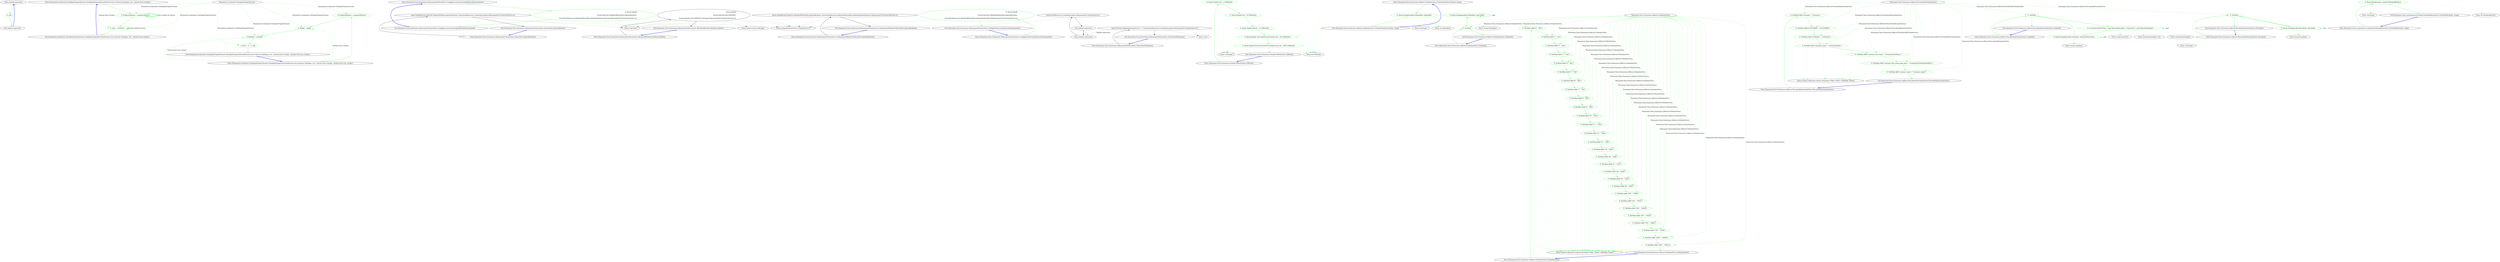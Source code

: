 digraph  {
m0_6 [cluster="lambda expression", file="CapitalizeTests.cs", label="Entry lambda expression", span="18-18"];
m0_7 [cluster="lambda expression", color=green, community=0, file="CapitalizeTests.cs", label="0: null", span="18-18"];
m0_8 [cluster="lambda expression", file="CapitalizeTests.cs", label="Exit lambda expression", span="18-18"];
m0_9 [cluster="Humanizer.Localisation.TimeSpanPropertyFormat.TimeSpanPropertyFormat(System.Func<System.TimeSpan, int>, System.Func<string>)", file="CapitalizeTests.cs", label="Entry Humanizer.Localisation.TimeSpanPropertyFormat.TimeSpanPropertyFormat(System.Func<System.TimeSpan, int>, System.Func<string>)", span="21-21"];
m0_10 [cluster="Humanizer.Localisation.TimeSpanPropertyFormat.TimeSpanPropertyFormat(System.Func<System.TimeSpan, int>, System.Func<string>)", color=green, community=0, file="CapitalizeTests.cs", label="0: PropertySelector = propertySelector", span="23-23"];
m0_11 [cluster="Humanizer.Localisation.TimeSpanPropertyFormat.TimeSpanPropertyFormat(System.Func<System.TimeSpan, int>, System.Func<string>)", color=green, community=0, file="CapitalizeTests.cs", label="0: Zero = zeroFunc", span="24-24"];
m0_12 [cluster="Humanizer.Localisation.TimeSpanPropertyFormat.TimeSpanPropertyFormat(System.Func<System.TimeSpan, int>, System.Func<string>)", file="CapitalizeTests.cs", label="Exit Humanizer.Localisation.TimeSpanPropertyFormat.TimeSpanPropertyFormat(System.Func<System.TimeSpan, int>, System.Func<string>)", span="21-21"];
m0_0 [cluster="Humanizer.Localisation.TimeSpanPropertyFormat.TimeSpanPropertyFormat(System.Func<System.TimeSpan, int>, System.Func<string>, System.Func<int, string>)", file="CapitalizeTests.cs", label="Entry Humanizer.Localisation.TimeSpanPropertyFormat.TimeSpanPropertyFormat(System.Func<System.TimeSpan, int>, System.Func<string>, System.Func<int, string>)", span="10-10"];
m0_1 [cluster="Humanizer.Localisation.TimeSpanPropertyFormat.TimeSpanPropertyFormat(System.Func<System.TimeSpan, int>, System.Func<string>, System.Func<int, string>)", color=green, community=0, file="CapitalizeTests.cs", label="0: PropertySelector = propertySelector", span="15-15"];
m0_2 [cluster="Humanizer.Localisation.TimeSpanPropertyFormat.TimeSpanPropertyFormat(System.Func<System.TimeSpan, int>, System.Func<string>, System.Func<int, string>)", color=green, community=0, file="CapitalizeTests.cs", label="0: Single = single", span="16-16"];
m0_3 [cluster="Humanizer.Localisation.TimeSpanPropertyFormat.TimeSpanPropertyFormat(System.Func<System.TimeSpan, int>, System.Func<string>, System.Func<int, string>)", color=green, community=0, file="CapitalizeTests.cs", label="0: Multiple = multiple", span="17-17"];
m0_4 [cluster="Humanizer.Localisation.TimeSpanPropertyFormat.TimeSpanPropertyFormat(System.Func<System.TimeSpan, int>, System.Func<string>, System.Func<int, string>)", color=green, community=0, file="CapitalizeTests.cs", label="0: Zero = () => null", span="18-18"];
m0_5 [cluster="Humanizer.Localisation.TimeSpanPropertyFormat.TimeSpanPropertyFormat(System.Func<System.TimeSpan, int>, System.Func<string>, System.Func<int, string>)", file="CapitalizeTests.cs", label="Exit Humanizer.Localisation.TimeSpanPropertyFormat.TimeSpanPropertyFormat(System.Func<System.TimeSpan, int>, System.Func<string>, System.Func<int, string>)", span="10-10"];
m0_13 [file="CapitalizeTests.cs", label="Humanizer.Localisation.TimeSpanPropertyFormat", span=""];
m2_18 [cluster="Humanizer.Tests.Extensions.DehumanizeToEnumTests.CanApplyLowerCaseCasingOnEnumHumanization()", file="DehumanizeToEnumTests.cs", label="Entry Humanizer.Tests.Extensions.DehumanizeToEnumTests.CanApplyLowerCaseCasingOnEnumHumanization()", span="39-39"];
m2_19 [cluster="Humanizer.Tests.Extensions.DehumanizeToEnumTests.CanApplyLowerCaseCasingOnEnumHumanization()", color=green, community=0, file="DehumanizeToEnumTests.cs", label="0: Assert.Equal(\r\n                EnumUnderTest.MemberWithoutDescriptionAttribute,\r\n                EnumTestsResources.MemberWithoutDescriptionAttributeLowerCase.DehumanizeTo<EnumUnderTest>())", span="41-43"];
m2_20 [cluster="Humanizer.Tests.Extensions.DehumanizeToEnumTests.CanApplyLowerCaseCasingOnEnumHumanization()", file="DehumanizeToEnumTests.cs", label="Exit Humanizer.Tests.Extensions.DehumanizeToEnumTests.CanApplyLowerCaseCasingOnEnumHumanization()", span="39-39"];
m2_8 [cluster="Unk.>", file="DehumanizeToEnumTests.cs", label="Entry Unk.>", span=""];
m2_5 [cluster="Humanizer.Tests.Extensions.DehumanizeToEnumTests.ThrowsForNonEnums()", file="DehumanizeToEnumTests.cs", label="Entry Humanizer.Tests.Extensions.DehumanizeToEnumTests.ThrowsForNonEnums()", span="19-19"];
m2_6 [cluster="Humanizer.Tests.Extensions.DehumanizeToEnumTests.ThrowsForNonEnums()", file="DehumanizeToEnumTests.cs", label="Assert.Throws<ArgumentException>(() => EnumTestsResources.CustomDescription.DehumanizeTo<DummyClass>())", span="21-21"];
m2_7 [cluster="Humanizer.Tests.Extensions.DehumanizeToEnumTests.ThrowsForNonEnums()", file="DehumanizeToEnumTests.cs", label="Exit Humanizer.Tests.Extensions.DehumanizeToEnumTests.ThrowsForNonEnums()", span="19-19"];
m2_0 [cluster="Humanizer.Tests.Extensions.DehumanizeToEnumTests.HonorsDescriptionAttribute()", file="DehumanizeToEnumTests.cs", label="Entry Humanizer.Tests.Extensions.DehumanizeToEnumTests.HonorsDescriptionAttribute()", span="13-13"];
m2_1 [cluster="Humanizer.Tests.Extensions.DehumanizeToEnumTests.HonorsDescriptionAttribute()", file="DehumanizeToEnumTests.cs", label="Assert.Equal(EnumUnderTest.MemberWithDescriptionAttribute, EnumTestsResources.CustomDescription.DehumanizeTo<EnumUnderTest>())", span="15-15"];
m2_2 [cluster="Humanizer.Tests.Extensions.DehumanizeToEnumTests.HonorsDescriptionAttribute()", file="DehumanizeToEnumTests.cs", label="Exit Humanizer.Tests.Extensions.DehumanizeToEnumTests.HonorsDescriptionAttribute()", span="13-13"];
m2_21 [cluster="Humanizer.Tests.Extensions.DehumanizeToEnumTests.AllCapitalMembersAreReturnedAsIs()", file="DehumanizeToEnumTests.cs", label="Entry Humanizer.Tests.Extensions.DehumanizeToEnumTests.AllCapitalMembersAreReturnedAsIs()", span="47-47"];
m2_22 [cluster="Humanizer.Tests.Extensions.DehumanizeToEnumTests.AllCapitalMembersAreReturnedAsIs()", file="DehumanizeToEnumTests.cs", label="Assert.Equal(\r\n                EnumUnderTest.ALLCAPITALS,\r\n                EnumUnderTest.ALLCAPITALS.ToString().DehumanizeTo<EnumUnderTest>())", span="49-51"];
m2_23 [cluster="Humanizer.Tests.Extensions.DehumanizeToEnumTests.AllCapitalMembersAreReturnedAsIs()", file="DehumanizeToEnumTests.cs", label="Exit Humanizer.Tests.Extensions.DehumanizeToEnumTests.AllCapitalMembersAreReturnedAsIs()", span="47-47"];
m2_24 [cluster="System.Enum.ToString()", file="DehumanizeToEnumTests.cs", label="Entry System.Enum.ToString()", span="0-0"];
m2_3 [cluster="string.DehumanizeTo<TTargetEnum>()", file="DehumanizeToEnumTests.cs", label="Entry string.DehumanizeTo<TTargetEnum>()", span="12-12"];
m2_4 [cluster="Unk.Equal", file="DehumanizeToEnumTests.cs", label="Entry Unk.Equal", span=""];
m2_12 [cluster="Humanizer.Tests.Extensions.DehumanizeToEnumTests.CanHumanizeMembersWithoutDescriptionAttribute()", file="DehumanizeToEnumTests.cs", label="Entry Humanizer.Tests.Extensions.DehumanizeToEnumTests.CanHumanizeMembersWithoutDescriptionAttribute()", span="25-25"];
m2_13 [cluster="Humanizer.Tests.Extensions.DehumanizeToEnumTests.CanHumanizeMembersWithoutDescriptionAttribute()", file="DehumanizeToEnumTests.cs", label="Assert.Equal(EnumUnderTest.MemberWithoutDescriptionAttribute, EnumTestsResources.MemberWithoutDescriptionAttributeSentence.DehumanizeTo<EnumUnderTest>())", span="27-27"];
m2_14 [cluster="Humanizer.Tests.Extensions.DehumanizeToEnumTests.CanHumanizeMembersWithoutDescriptionAttribute()", file="DehumanizeToEnumTests.cs", label="Exit Humanizer.Tests.Extensions.DehumanizeToEnumTests.CanHumanizeMembersWithoutDescriptionAttribute()", span="25-25"];
m2_9 [cluster="lambda expression", file="DehumanizeToEnumTests.cs", label="Entry lambda expression", span="21-21"];
m2_10 [cluster="lambda expression", file="DehumanizeToEnumTests.cs", label="EnumTestsResources.CustomDescription.DehumanizeTo<DummyClass>()", span="21-21"];
m2_11 [cluster="lambda expression", file="DehumanizeToEnumTests.cs", label="Exit lambda expression", span="21-21"];
m2_15 [cluster="Humanizer.Tests.Extensions.DehumanizeToEnumTests.CanApplyTitleCasingOnEnumHumanization()", file="DehumanizeToEnumTests.cs", label="Entry Humanizer.Tests.Extensions.DehumanizeToEnumTests.CanApplyTitleCasingOnEnumHumanization()", span="31-31"];
m2_16 [cluster="Humanizer.Tests.Extensions.DehumanizeToEnumTests.CanApplyTitleCasingOnEnumHumanization()", color=green, community=0, file="DehumanizeToEnumTests.cs", label="0: Assert.Equal(\r\n                EnumUnderTest.MemberWithoutDescriptionAttribute,\r\n                EnumTestsResources.MemberWithoutDescriptionAttributeTitle.DehumanizeTo<EnumUnderTest>())", span="33-35"];
m2_17 [cluster="Humanizer.Tests.Extensions.DehumanizeToEnumTests.CanApplyTitleCasingOnEnumHumanization()", file="DehumanizeToEnumTests.cs", label="Exit Humanizer.Tests.Extensions.DehumanizeToEnumTests.CanApplyTitleCasingOnEnumHumanization()", span="31-31"];
m4_8 [cluster="Unk.Equal", file="InflectorExtensions.cs", label="Entry Unk.Equal", span=""];
m4_7 [cluster="int.ToWords()", file="InflectorExtensions.cs", label="Entry int.ToWords()", span="13-13"];
m4_0 [cluster="Humanizer.Tests.Extensions.NumberToWordsTests.ToWords()", file="InflectorExtensions.cs", label="Entry Humanizer.Tests.Extensions.NumberToWordsTests.ToWords()", span="6-6"];
m4_1 [cluster="Humanizer.Tests.Extensions.NumberToWordsTests.ToWords()", color=green, community=0, file="InflectorExtensions.cs", label="0: Assert.Equal(''one'', 1.ToWords())", span="8-8"];
m4_2 [cluster="Humanizer.Tests.Extensions.NumberToWordsTests.ToWords()", color=green, community=0, file="InflectorExtensions.cs", label="0: Assert.Equal(''ten'', 10.ToWords())", span="9-9"];
m4_3 [cluster="Humanizer.Tests.Extensions.NumberToWordsTests.ToWords()", color=green, community=0, file="InflectorExtensions.cs", label="0: Assert.Equal(''eleven'', 11.ToWords())", span="10-10"];
m4_4 [cluster="Humanizer.Tests.Extensions.NumberToWordsTests.ToWords()", color=green, community=0, file="InflectorExtensions.cs", label="0: Assert.Equal(''one hundred and twenty-two'', 122.ToWords())", span="11-11"];
m4_5 [cluster="Humanizer.Tests.Extensions.NumberToWordsTests.ToWords()", color=green, community=0, file="InflectorExtensions.cs", label="0: Assert.Equal(''three thousand five hundred and one'', 3501.ToWords())", span="12-12"];
m4_6 [cluster="Humanizer.Tests.Extensions.NumberToWordsTests.ToWords()", file="InflectorExtensions.cs", label="Exit Humanizer.Tests.Extensions.NumberToWordsTests.ToWords()", span="6-6"];
m6_6 [cluster="Humanizer.Tests.Extensions.Inflector.OrdinalizeTests.OrdanizeNumbersTest(int, string)", file="OrdinalizeTests.cs", label="Entry Humanizer.Tests.Extensions.Inflector.OrdinalizeTests.OrdanizeNumbersTest(int, string)", span="45-45"];
m6_7 [cluster="Humanizer.Tests.Extensions.Inflector.OrdinalizeTests.OrdanizeNumbersTest(int, string)", color=green, community=0, file="OrdinalizeTests.cs", label="0: Assert.Equal(number.Ordinalize(), ordanized)", span="47-47"];
m6_8 [cluster="Humanizer.Tests.Extensions.Inflector.OrdinalizeTests.OrdanizeNumbersTest(int, string)", file="OrdinalizeTests.cs", label="Exit Humanizer.Tests.Extensions.Inflector.OrdinalizeTests.OrdanizeNumbersTest(int, string)", span="45-45"];
m6_40 [cluster="System.Collections.Generic.Dictionary<TKey, TValue>.Add(TKey, TValue)", file="OrdinalizeTests.cs", label="Entry System.Collections.Generic.Dictionary<TKey, TValue>.Add(TKey, TValue)", span="0-0"];
m6_5 [cluster="Unk.Equal", file="OrdinalizeTests.cs", label="Entry Unk.Equal", span=""];
m6_9 [cluster="int.Ordinalize()", file="OrdinalizeTests.cs", label="Entry int.Ordinalize()", span="195-195"];
m6_4 [cluster="string.Ordinalize()", file="OrdinalizeTests.cs", label="Entry string.Ordinalize()", span="190-190"];
m6_10 [cluster="Humanizer.Tests.Extensions.Inflector.OrdinalizeTests.OrdinalizeTests()", file="OrdinalizeTests.cs", label="Entry Humanizer.Tests.Extensions.Inflector.OrdinalizeTests.OrdinalizeTests()", span="50-50"];
m6_11 [cluster="Humanizer.Tests.Extensions.Inflector.OrdinalizeTests.OrdinalizeTests()", color=green, community=0, file="OrdinalizeTests.cs", label="0: TestData.Add(''0'', ''0th'')", span="52-52"];
m6_12 [cluster="Humanizer.Tests.Extensions.Inflector.OrdinalizeTests.OrdinalizeTests()", color=green, community=0, file="OrdinalizeTests.cs", label="0: TestData.Add(''1'', ''1st'')", span="53-53"];
m6_13 [cluster="Humanizer.Tests.Extensions.Inflector.OrdinalizeTests.OrdinalizeTests()", color=green, community=0, file="OrdinalizeTests.cs", label="0: TestData.Add(''2'', ''2nd'')", span="54-54"];
m6_14 [cluster="Humanizer.Tests.Extensions.Inflector.OrdinalizeTests.OrdinalizeTests()", color=green, community=0, file="OrdinalizeTests.cs", label="0: TestData.Add(''3'', ''3rd'')", span="55-55"];
m6_15 [cluster="Humanizer.Tests.Extensions.Inflector.OrdinalizeTests.OrdinalizeTests()", color=green, community=0, file="OrdinalizeTests.cs", label="0: TestData.Add(''4'', ''4th'')", span="56-56"];
m6_16 [cluster="Humanizer.Tests.Extensions.Inflector.OrdinalizeTests.OrdinalizeTests()", color=green, community=0, file="OrdinalizeTests.cs", label="0: TestData.Add(''5'', ''5th'')", span="57-57"];
m6_17 [cluster="Humanizer.Tests.Extensions.Inflector.OrdinalizeTests.OrdinalizeTests()", color=green, community=0, file="OrdinalizeTests.cs", label="0: TestData.Add(''6'', ''6th'')", span="58-58"];
m6_18 [cluster="Humanizer.Tests.Extensions.Inflector.OrdinalizeTests.OrdinalizeTests()", color=green, community=0, file="OrdinalizeTests.cs", label="0: TestData.Add(''7'', ''7th'')", span="59-59"];
m6_19 [cluster="Humanizer.Tests.Extensions.Inflector.OrdinalizeTests.OrdinalizeTests()", color=green, community=0, file="OrdinalizeTests.cs", label="0: TestData.Add(''8'', ''8th'')", span="60-60"];
m6_20 [cluster="Humanizer.Tests.Extensions.Inflector.OrdinalizeTests.OrdinalizeTests()", color=green, community=0, file="OrdinalizeTests.cs", label="0: TestData.Add(''9'', ''9th'')", span="61-61"];
m6_21 [cluster="Humanizer.Tests.Extensions.Inflector.OrdinalizeTests.OrdinalizeTests()", color=green, community=0, file="OrdinalizeTests.cs", label="0: TestData.Add(''10'', ''10th'')", span="62-62"];
m6_22 [cluster="Humanizer.Tests.Extensions.Inflector.OrdinalizeTests.OrdinalizeTests()", color=green, community=0, file="OrdinalizeTests.cs", label="0: TestData.Add(''11'', ''11th'')", span="63-63"];
m6_23 [cluster="Humanizer.Tests.Extensions.Inflector.OrdinalizeTests.OrdinalizeTests()", color=green, community=0, file="OrdinalizeTests.cs", label="0: TestData.Add(''12'', ''12th'')", span="64-64"];
m6_24 [cluster="Humanizer.Tests.Extensions.Inflector.OrdinalizeTests.OrdinalizeTests()", color=green, community=0, file="OrdinalizeTests.cs", label="0: TestData.Add(''13'', ''13th'')", span="65-65"];
m6_25 [cluster="Humanizer.Tests.Extensions.Inflector.OrdinalizeTests.OrdinalizeTests()", color=green, community=0, file="OrdinalizeTests.cs", label="0: TestData.Add(''14'', ''14th'')", span="66-66"];
m6_26 [cluster="Humanizer.Tests.Extensions.Inflector.OrdinalizeTests.OrdinalizeTests()", color=green, community=0, file="OrdinalizeTests.cs", label="0: TestData.Add(''20'', ''20th'')", span="67-67"];
m6_27 [cluster="Humanizer.Tests.Extensions.Inflector.OrdinalizeTests.OrdinalizeTests()", color=green, community=0, file="OrdinalizeTests.cs", label="0: TestData.Add(''21'', ''21st'')", span="68-68"];
m6_28 [cluster="Humanizer.Tests.Extensions.Inflector.OrdinalizeTests.OrdinalizeTests()", color=green, community=0, file="OrdinalizeTests.cs", label="0: TestData.Add(''22'', ''22nd'')", span="69-69"];
m6_29 [cluster="Humanizer.Tests.Extensions.Inflector.OrdinalizeTests.OrdinalizeTests()", color=green, community=0, file="OrdinalizeTests.cs", label="0: TestData.Add(''23'', ''23rd'')", span="70-70"];
m6_30 [cluster="Humanizer.Tests.Extensions.Inflector.OrdinalizeTests.OrdinalizeTests()", color=green, community=0, file="OrdinalizeTests.cs", label="0: TestData.Add(''24'', ''24th'')", span="71-71"];
m6_31 [cluster="Humanizer.Tests.Extensions.Inflector.OrdinalizeTests.OrdinalizeTests()", color=green, community=0, file="OrdinalizeTests.cs", label="0: TestData.Add(''100'', ''100th'')", span="72-72"];
m6_32 [cluster="Humanizer.Tests.Extensions.Inflector.OrdinalizeTests.OrdinalizeTests()", color=green, community=0, file="OrdinalizeTests.cs", label="0: TestData.Add(''101'', ''101st'')", span="73-73"];
m6_33 [cluster="Humanizer.Tests.Extensions.Inflector.OrdinalizeTests.OrdinalizeTests()", color=green, community=0, file="OrdinalizeTests.cs", label="0: TestData.Add(''102'', ''102nd'')", span="74-74"];
m6_34 [cluster="Humanizer.Tests.Extensions.Inflector.OrdinalizeTests.OrdinalizeTests()", color=green, community=0, file="OrdinalizeTests.cs", label="0: TestData.Add(''103'', ''103rd'')", span="75-75"];
m6_35 [cluster="Humanizer.Tests.Extensions.Inflector.OrdinalizeTests.OrdinalizeTests()", color=green, community=0, file="OrdinalizeTests.cs", label="0: TestData.Add(''104'', ''104th'')", span="76-76"];
m6_36 [cluster="Humanizer.Tests.Extensions.Inflector.OrdinalizeTests.OrdinalizeTests()", color=green, community=0, file="OrdinalizeTests.cs", label="0: TestData.Add(''110'', ''110th'')", span="77-77"];
m6_37 [cluster="Humanizer.Tests.Extensions.Inflector.OrdinalizeTests.OrdinalizeTests()", color=green, community=0, file="OrdinalizeTests.cs", label="0: TestData.Add(''1000'', ''1000th'')", span="78-78"];
m6_38 [cluster="Humanizer.Tests.Extensions.Inflector.OrdinalizeTests.OrdinalizeTests()", color=green, community=0, file="OrdinalizeTests.cs", label="0: TestData.Add(''1001'', ''1001st'')", span="79-79"];
m6_39 [cluster="Humanizer.Tests.Extensions.Inflector.OrdinalizeTests.OrdinalizeTests()", file="OrdinalizeTests.cs", label="Exit Humanizer.Tests.Extensions.Inflector.OrdinalizeTests.OrdinalizeTests()", span="50-50"];
m6_0 [cluster="Humanizer.Tests.Extensions.Inflector.OrdinalizeTests.Ordinalize()", file="OrdinalizeTests.cs", label="Entry Humanizer.Tests.Extensions.Inflector.OrdinalizeTests.Ordinalize()", span="8-8"];
m6_1 [cluster="Humanizer.Tests.Extensions.Inflector.OrdinalizeTests.Ordinalize()", color=green, community=0, file="OrdinalizeTests.cs", label="0: TestData", span="10-10"];
m6_2 [cluster="Humanizer.Tests.Extensions.Inflector.OrdinalizeTests.Ordinalize()", color=green, community=0, file="OrdinalizeTests.cs", label="0: Assert.Equal(pair.Key.Ordinalize(), pair.Value)", span="12-12"];
m6_3 [cluster="Humanizer.Tests.Extensions.Inflector.OrdinalizeTests.Ordinalize()", file="OrdinalizeTests.cs", label="Exit Humanizer.Tests.Extensions.Inflector.OrdinalizeTests.Ordinalize()", span="8-8"];
m6_41 [file="OrdinalizeTests.cs", label="Humanizer.Tests.Extensions.Inflector.OrdinalizeTests", span=""];
m7_24 [cluster="System.Collections.Generic.Dictionary<TKey, TValue>.Add(TKey, TValue)", file="PascalizeAndCamelizeTests.cs", label="Entry System.Collections.Generic.Dictionary<TKey, TValue>.Add(TKey, TValue)", span="0-0"];
m7_14 [cluster="string.Camelize()", file="PascalizeAndCamelizeTests.cs", label="Entry string.Camelize()", span="167-167"];
m7_6 [cluster="Humanizer.Tests.Extensions.Inflector.PascalizeAndCamelizeTests.Camelize()", file="PascalizeAndCamelizeTests.cs", label="Entry Humanizer.Tests.Extensions.Inflector.PascalizeAndCamelizeTests.Camelize()", span="19-19"];
m7_7 [cluster="Humanizer.Tests.Extensions.Inflector.PascalizeAndCamelizeTests.Camelize()", color=green, community=0, file="PascalizeAndCamelizeTests.cs", label="0: TestData", span="21-21"];
m7_9 [cluster="Humanizer.Tests.Extensions.Inflector.PascalizeAndCamelizeTests.Camelize()", color=green, community=0, file="PascalizeAndCamelizeTests.cs", label="0: Assert.Equal(pair.Key.Camelize(), lowercaseFirstChar)", span="24-24"];
m7_8 [cluster="Humanizer.Tests.Extensions.Inflector.PascalizeAndCamelizeTests.Camelize()", color=green, community=0, file="PascalizeAndCamelizeTests.cs", label="0: var lowercaseFirstChar = pair.Value.Substring(0, 1).ToLower() + pair.Value.Substring(1)", span="23-23"];
m7_10 [cluster="Humanizer.Tests.Extensions.Inflector.PascalizeAndCamelizeTests.Camelize()", file="PascalizeAndCamelizeTests.cs", label="Exit Humanizer.Tests.Extensions.Inflector.PascalizeAndCamelizeTests.Camelize()", span="19-19"];
m7_0 [cluster="Humanizer.Tests.Extensions.Inflector.PascalizeAndCamelizeTests.Pascalize()", file="PascalizeAndCamelizeTests.cs", label="Entry Humanizer.Tests.Extensions.Inflector.PascalizeAndCamelizeTests.Pascalize()", span="7-7"];
m7_1 [cluster="Humanizer.Tests.Extensions.Inflector.PascalizeAndCamelizeTests.Pascalize()", color=green, community=0, file="PascalizeAndCamelizeTests.cs", label="0: TestData", span="9-9"];
m7_2 [cluster="Humanizer.Tests.Extensions.Inflector.PascalizeAndCamelizeTests.Pascalize()", color=green, community=0, file="PascalizeAndCamelizeTests.cs", label="0: Assert.Equal(pair.Key.Pascalize(), pair.Value)", span="11-11"];
m7_3 [cluster="Humanizer.Tests.Extensions.Inflector.PascalizeAndCamelizeTests.Pascalize()", file="PascalizeAndCamelizeTests.cs", label="Exit Humanizer.Tests.Extensions.Inflector.PascalizeAndCamelizeTests.Pascalize()", span="7-7"];
m7_15 [cluster="Humanizer.Tests.Extensions.Inflector.PascalizeAndCamelizeTests.PascalizeAndCamelizeTests()", file="PascalizeAndCamelizeTests.cs", label="Entry Humanizer.Tests.Extensions.Inflector.PascalizeAndCamelizeTests.PascalizeAndCamelizeTests()", span="28-28"];
m7_16 [cluster="Humanizer.Tests.Extensions.Inflector.PascalizeAndCamelizeTests.PascalizeAndCamelizeTests()", color=green, community=0, file="PascalizeAndCamelizeTests.cs", label="0: TestData.Add(''customer'', ''Customer'')", span="30-30"];
m7_17 [cluster="Humanizer.Tests.Extensions.Inflector.PascalizeAndCamelizeTests.PascalizeAndCamelizeTests()", color=green, community=0, file="PascalizeAndCamelizeTests.cs", label="0: TestData.Add(''CUSTOMER'', ''CUSTOMER'')", span="31-31"];
m7_18 [cluster="Humanizer.Tests.Extensions.Inflector.PascalizeAndCamelizeTests.PascalizeAndCamelizeTests()", color=green, community=0, file="PascalizeAndCamelizeTests.cs", label="0: TestData.Add(''CUStomer'', ''CUStomer'')", span="32-32"];
m7_19 [cluster="Humanizer.Tests.Extensions.Inflector.PascalizeAndCamelizeTests.PascalizeAndCamelizeTests()", color=green, community=0, file="PascalizeAndCamelizeTests.cs", label="0: TestData.Add(''customer_name'', ''CustomerName'')", span="33-33"];
m7_20 [cluster="Humanizer.Tests.Extensions.Inflector.PascalizeAndCamelizeTests.PascalizeAndCamelizeTests()", color=green, community=0, file="PascalizeAndCamelizeTests.cs", label="0: TestData.Add(''customer_first_name'', ''CustomerFirstName'')", span="34-34"];
m7_21 [cluster="Humanizer.Tests.Extensions.Inflector.PascalizeAndCamelizeTests.PascalizeAndCamelizeTests()", color=green, community=0, file="PascalizeAndCamelizeTests.cs", label="0: TestData.Add(''customer_first_name_goes_here'', ''CustomerFirstNameGoesHere'')", span="35-35"];
m7_22 [cluster="Humanizer.Tests.Extensions.Inflector.PascalizeAndCamelizeTests.PascalizeAndCamelizeTests()", color=green, community=0, file="PascalizeAndCamelizeTests.cs", label="0: TestData.Add(''customer name'', ''Customer name'')", span="36-36"];
m7_23 [cluster="Humanizer.Tests.Extensions.Inflector.PascalizeAndCamelizeTests.PascalizeAndCamelizeTests()", file="PascalizeAndCamelizeTests.cs", label="Exit Humanizer.Tests.Extensions.Inflector.PascalizeAndCamelizeTests.PascalizeAndCamelizeTests()", span="28-28"];
m7_5 [cluster="Unk.Equal", file="PascalizeAndCamelizeTests.cs", label="Entry Unk.Equal", span=""];
m7_4 [cluster="string.Pascalize()", file="PascalizeAndCamelizeTests.cs", label="Entry string.Pascalize()", span="162-162"];
m7_12 [cluster="string.ToLower()", file="PascalizeAndCamelizeTests.cs", label="Entry string.ToLower()", span="0-0"];
m7_11 [cluster="string.Substring(int, int)", file="PascalizeAndCamelizeTests.cs", label="Entry string.Substring(int, int)", span="0-0"];
m7_13 [cluster="string.Substring(int)", file="PascalizeAndCamelizeTests.cs", label="Entry string.Substring(int)", span="0-0"];
m7_25 [file="PascalizeAndCamelizeTests.cs", label="Humanizer.Tests.Extensions.Inflector.PascalizeAndCamelizeTests", span=""];
m8_6 [cluster="Unk.Equal", file="PluralizeTests.cs", label="Entry Unk.Equal", span=""];
m8_2 [cluster="Humanizer.Tests.Localisation.nl.NumberToOrdinalWordsTests.ToOrdinalWords(int, string)", file="PluralizeTests.cs", label="Entry Humanizer.Tests.Localisation.nl.NumberToOrdinalWordsTests.ToOrdinalWords(int, string)", span="61-61"];
m8_3 [cluster="Humanizer.Tests.Localisation.nl.NumberToOrdinalWordsTests.ToOrdinalWords(int, string)", color=green, community=0, file="PluralizeTests.cs", label="0: Assert.Equal(words, number.ToOrdinalWords())", span="63-63"];
m8_4 [cluster="Humanizer.Tests.Localisation.nl.NumberToOrdinalWordsTests.ToOrdinalWords(int, string)", file="PluralizeTests.cs", label="Exit Humanizer.Tests.Localisation.nl.NumberToOrdinalWordsTests.ToOrdinalWords(int, string)", span="61-61"];
m8_5 [cluster="int.ToOrdinalWords()", file="PluralizeTests.cs", label="Entry int.ToOrdinalWords()", span="54-54"];
m0_6 -> m0_7  [color=green, key=0, style=solid];
m0_7 -> m0_8  [color=green, key=0, style=solid];
m0_8 -> m0_6  [color=blue, key=0, style=bold];
m0_9 -> m0_10  [color=green, key=0, style=solid];
m0_9 -> m0_11  [color=green, key=1, label="System.Func<string>", style=dashed];
m0_10 -> m0_10  [color=green, key=3, label="Local variable int minute", style=bold];
m0_10 -> m0_11  [color=green, key=0, style=solid];
m0_11 -> m0_11  [color=green, key=3, label="Local variable int hour", style=bold];
m0_11 -> m0_12  [color=green, key=0, style=solid];
m0_12 -> m0_9  [color=blue, key=0, style=bold];
m0_0 -> m0_1  [color=green, key=0, style=solid];
m0_0 -> m0_2  [color=green, key=1, label="System.Func<string>", style=dashed];
m0_0 -> m0_3  [color=green, key=1, label="System.Func<int, string>", style=dashed];
m0_1 -> m0_2  [color=green, key=0, style=solid];
m0_2 -> m0_3  [color=green, key=0, style=solid];
m0_3 -> m0_4  [color=green, key=0, style=solid];
m0_4 -> m0_5  [color=green, key=0, style=solid];
m0_5 -> m0_0  [color=blue, key=0, style=bold];
m0_13 -> m0_1  [color=green, key=1, label="Humanizer.Localisation.TimeSpanPropertyFormat", style=dashed];
m0_13 -> m0_2  [color=green, key=1, label="Humanizer.Localisation.TimeSpanPropertyFormat", style=dashed];
m0_13 -> m0_3  [color=green, key=1, label="Humanizer.Localisation.TimeSpanPropertyFormat", style=dashed];
m0_13 -> m0_4  [color=green, key=1, label="Humanizer.Localisation.TimeSpanPropertyFormat", style=dashed];
m0_13 -> m0_10  [color=green, key=1, label="Humanizer.Localisation.TimeSpanPropertyFormat", style=dashed];
m0_13 -> m0_11  [color=green, key=1, label="Humanizer.Localisation.TimeSpanPropertyFormat", style=dashed];
m2_18 -> m2_19  [color=green, key=0, style=solid];
m2_19 -> m2_20  [color=green, key=0, style=solid];
m2_19 -> m2_3  [color=green, key=2, style=dotted];
m2_19 -> m2_4  [color=green, key=2, style=dotted];
m2_20 -> m2_18  [color=blue, key=0, style=bold];
m2_5 -> m2_6  [key=0, style=solid];
m2_6 -> m2_9  [color=darkseagreen4, key=1, label="lambda expression", style=dashed];
m2_6 -> m2_7  [key=0, style=solid];
m2_6 -> m2_8  [key=2, style=dotted];
m2_7 -> m2_5  [color=blue, key=0, style=bold];
m2_0 -> m2_1  [key=0, style=solid];
m2_1 -> m2_3  [key=2, style=dotted];
m2_1 -> m2_4  [key=2, style=dotted];
m2_1 -> m2_2  [key=0, style=solid];
m2_2 -> m2_0  [color=blue, key=0, style=bold];
m2_21 -> m2_22  [key=0, style=solid];
m2_22 -> m2_3  [key=2, style=dotted];
m2_22 -> m2_4  [key=2, style=dotted];
m2_22 -> m2_23  [key=0, style=solid];
m2_22 -> m2_24  [key=2, style=dotted];
m2_23 -> m2_21  [color=blue, key=0, style=bold];
m2_12 -> m2_13  [key=0, style=solid];
m2_13 -> m2_3  [key=2, style=dotted];
m2_13 -> m2_4  [key=2, style=dotted];
m2_13 -> m2_14  [key=0, style=solid];
m2_14 -> m2_12  [color=blue, key=0, style=bold];
m2_9 -> m2_10  [key=0, style=solid];
m2_10 -> m2_3  [key=2, style=dotted];
m2_10 -> m2_11  [key=0, style=solid];
m2_11 -> m2_9  [color=blue, key=0, style=bold];
m2_15 -> m2_16  [color=green, key=0, style=solid];
m2_16 -> m2_17  [color=green, key=0, style=solid];
m2_16 -> m2_3  [color=green, key=2, style=dotted];
m2_16 -> m2_4  [color=green, key=2, style=dotted];
m2_17 -> m2_15  [color=blue, key=0, style=bold];
m4_0 -> m4_1  [color=green, key=0, style=solid];
m4_1 -> m4_2  [color=green, key=0, style=solid];
m4_1 -> m4_7  [color=green, key=2, style=dotted];
m4_1 -> m4_8  [color=green, key=2, style=dotted];
m4_2 -> m4_3  [color=green, key=0, style=solid];
m4_2 -> m4_7  [color=green, key=2, style=dotted];
m4_2 -> m4_8  [color=green, key=2, style=dotted];
m4_3 -> m4_4  [color=green, key=0, style=solid];
m4_3 -> m4_7  [color=green, key=2, style=dotted];
m4_3 -> m4_8  [color=green, key=2, style=dotted];
m4_4 -> m4_5  [color=green, key=0, style=solid];
m4_4 -> m4_7  [color=green, key=2, style=dotted];
m4_4 -> m4_8  [color=green, key=2, style=dotted];
m4_5 -> m4_6  [color=green, key=0, style=solid];
m4_5 -> m4_7  [color=green, key=2, style=dotted];
m4_5 -> m4_8  [color=green, key=2, style=dotted];
m4_6 -> m4_0  [color=blue, key=0, style=bold];
m6_6 -> m6_7  [color=green, key=0, style=solid];
m6_7 -> m6_8  [color=green, key=0, style=solid];
m6_7 -> m6_9  [color=green, key=2, style=dotted];
m6_7 -> m6_5  [color=green, key=2, style=dotted];
m6_8 -> m6_6  [color=blue, key=0, style=bold];
m6_10 -> m6_11  [color=green, key=0, style=solid];
m6_11 -> m6_12  [color=green, key=0, style=solid];
m6_11 -> m6_40  [color=green, key=2, style=dotted];
m6_12 -> m6_13  [color=green, key=0, style=solid];
m6_12 -> m6_40  [color=green, key=2, style=dotted];
m6_13 -> m6_14  [color=green, key=0, style=solid];
m6_13 -> m6_40  [color=green, key=2, style=dotted];
m6_14 -> m6_15  [color=green, key=0, style=solid];
m6_14 -> m6_40  [color=green, key=2, style=dotted];
m6_15 -> m6_16  [color=green, key=0, style=solid];
m6_15 -> m6_40  [color=green, key=2, style=dotted];
m6_16 -> m6_17  [color=green, key=0, style=solid];
m6_16 -> m6_40  [color=green, key=2, style=dotted];
m6_17 -> m6_18  [color=green, key=0, style=solid];
m6_17 -> m6_40  [color=green, key=2, style=dotted];
m6_18 -> m6_19  [color=green, key=0, style=solid];
m6_18 -> m6_40  [color=green, key=2, style=dotted];
m6_19 -> m6_20  [color=green, key=0, style=solid];
m6_19 -> m6_40  [color=green, key=2, style=dotted];
m6_20 -> m6_21  [color=green, key=0, style=solid];
m6_20 -> m6_40  [color=green, key=2, style=dotted];
m6_21 -> m6_22  [color=green, key=0, style=solid];
m6_21 -> m6_40  [color=green, key=2, style=dotted];
m6_22 -> m6_23  [color=green, key=0, style=solid];
m6_22 -> m6_40  [color=green, key=2, style=dotted];
m6_23 -> m6_24  [color=green, key=0, style=solid];
m6_23 -> m6_40  [color=green, key=2, style=dotted];
m6_24 -> m6_25  [color=green, key=0, style=solid];
m6_24 -> m6_40  [color=green, key=2, style=dotted];
m6_25 -> m6_26  [color=green, key=0, style=solid];
m6_25 -> m6_40  [color=green, key=2, style=dotted];
m6_26 -> m6_27  [color=green, key=0, style=solid];
m6_26 -> m6_40  [color=green, key=2, style=dotted];
m6_27 -> m6_28  [color=green, key=0, style=solid];
m6_27 -> m6_40  [color=green, key=2, style=dotted];
m6_28 -> m6_29  [color=green, key=0, style=solid];
m6_28 -> m6_40  [color=green, key=2, style=dotted];
m6_29 -> m6_30  [color=green, key=0, style=solid];
m6_29 -> m6_40  [color=green, key=2, style=dotted];
m6_30 -> m6_31  [color=green, key=0, style=solid];
m6_30 -> m6_40  [color=green, key=2, style=dotted];
m6_31 -> m6_32  [color=green, key=0, style=solid];
m6_31 -> m6_40  [color=green, key=2, style=dotted];
m6_32 -> m6_33  [color=green, key=0, style=solid];
m6_32 -> m6_40  [color=green, key=2, style=dotted];
m6_33 -> m6_34  [color=green, key=0, style=solid];
m6_33 -> m6_40  [color=green, key=2, style=dotted];
m6_34 -> m6_35  [color=green, key=0, style=solid];
m6_34 -> m6_40  [color=green, key=2, style=dotted];
m6_35 -> m6_36  [color=green, key=0, style=solid];
m6_35 -> m6_40  [color=green, key=2, style=dotted];
m6_36 -> m6_37  [color=green, key=0, style=solid];
m6_36 -> m6_40  [color=green, key=2, style=dotted];
m6_37 -> m6_38  [color=green, key=0, style=solid];
m6_37 -> m6_40  [color=green, key=2, style=dotted];
m6_38 -> m6_39  [color=green, key=0, style=solid];
m6_38 -> m6_40  [color=green, key=2, style=dotted];
m6_39 -> m6_10  [color=blue, key=0, style=bold];
m6_0 -> m6_1  [color=green, key=0, style=solid];
m6_1 -> m6_2  [color=green, key=0, style=solid];
m6_1 -> m6_3  [color=green, key=0, style=solid];
m6_2 -> m6_1  [color=green, key=0, style=solid];
m6_2 -> m6_2  [color=green, key=1, label=pair, style=dashed];
m6_2 -> m6_4  [color=green, key=2, style=dotted];
m6_2 -> m6_5  [color=green, key=2, style=dotted];
m6_3 -> m6_0  [color=blue, key=0, style=bold];
m6_41 -> m6_1  [color=green, key=1, label="Humanizer.Tests.Extensions.Inflector.OrdinalizeTests", style=dashed];
m6_41 -> m6_11  [color=green, key=1, label="Humanizer.Tests.Extensions.Inflector.OrdinalizeTests", style=dashed];
m6_41 -> m6_12  [color=green, key=1, label="Humanizer.Tests.Extensions.Inflector.OrdinalizeTests", style=dashed];
m6_41 -> m6_13  [color=green, key=1, label="Humanizer.Tests.Extensions.Inflector.OrdinalizeTests", style=dashed];
m6_41 -> m6_14  [color=green, key=1, label="Humanizer.Tests.Extensions.Inflector.OrdinalizeTests", style=dashed];
m6_41 -> m6_15  [color=green, key=1, label="Humanizer.Tests.Extensions.Inflector.OrdinalizeTests", style=dashed];
m6_41 -> m6_16  [color=green, key=1, label="Humanizer.Tests.Extensions.Inflector.OrdinalizeTests", style=dashed];
m6_41 -> m6_17  [color=green, key=1, label="Humanizer.Tests.Extensions.Inflector.OrdinalizeTests", style=dashed];
m6_41 -> m6_18  [color=green, key=1, label="Humanizer.Tests.Extensions.Inflector.OrdinalizeTests", style=dashed];
m6_41 -> m6_19  [color=green, key=1, label="Humanizer.Tests.Extensions.Inflector.OrdinalizeTests", style=dashed];
m6_41 -> m6_20  [color=green, key=1, label="Humanizer.Tests.Extensions.Inflector.OrdinalizeTests", style=dashed];
m6_41 -> m6_21  [color=green, key=1, label="Humanizer.Tests.Extensions.Inflector.OrdinalizeTests", style=dashed];
m6_41 -> m6_22  [color=green, key=1, label="Humanizer.Tests.Extensions.Inflector.OrdinalizeTests", style=dashed];
m6_41 -> m6_23  [color=green, key=1, label="Humanizer.Tests.Extensions.Inflector.OrdinalizeTests", style=dashed];
m6_41 -> m6_24  [color=green, key=1, label="Humanizer.Tests.Extensions.Inflector.OrdinalizeTests", style=dashed];
m6_41 -> m6_25  [color=green, key=1, label="Humanizer.Tests.Extensions.Inflector.OrdinalizeTests", style=dashed];
m6_41 -> m6_26  [color=green, key=1, label="Humanizer.Tests.Extensions.Inflector.OrdinalizeTests", style=dashed];
m6_41 -> m6_27  [color=green, key=1, label="Humanizer.Tests.Extensions.Inflector.OrdinalizeTests", style=dashed];
m6_41 -> m6_28  [color=green, key=1, label="Humanizer.Tests.Extensions.Inflector.OrdinalizeTests", style=dashed];
m6_41 -> m6_29  [color=green, key=1, label="Humanizer.Tests.Extensions.Inflector.OrdinalizeTests", style=dashed];
m6_41 -> m6_30  [color=green, key=1, label="Humanizer.Tests.Extensions.Inflector.OrdinalizeTests", style=dashed];
m6_41 -> m6_31  [color=green, key=1, label="Humanizer.Tests.Extensions.Inflector.OrdinalizeTests", style=dashed];
m6_41 -> m6_32  [color=green, key=1, label="Humanizer.Tests.Extensions.Inflector.OrdinalizeTests", style=dashed];
m6_41 -> m6_33  [color=green, key=1, label="Humanizer.Tests.Extensions.Inflector.OrdinalizeTests", style=dashed];
m6_41 -> m6_34  [color=green, key=1, label="Humanizer.Tests.Extensions.Inflector.OrdinalizeTests", style=dashed];
m6_41 -> m6_35  [color=green, key=1, label="Humanizer.Tests.Extensions.Inflector.OrdinalizeTests", style=dashed];
m6_41 -> m6_36  [color=green, key=1, label="Humanizer.Tests.Extensions.Inflector.OrdinalizeTests", style=dashed];
m6_41 -> m6_37  [color=green, key=1, label="Humanizer.Tests.Extensions.Inflector.OrdinalizeTests", style=dashed];
m6_41 -> m6_38  [color=green, key=1, label="Humanizer.Tests.Extensions.Inflector.OrdinalizeTests", style=dashed];
m7_6 -> m7_7  [color=green, key=0, style=solid];
m7_7 -> m7_8  [color=green, key=0, style=solid];
m7_7 -> m7_10  [color=green, key=0, style=solid];
m7_9 -> m7_7  [color=green, key=0, style=solid];
m7_9 -> m7_9  [color=green, key=1, label=pair, style=dashed];
m7_9 -> m7_14  [color=green, key=2, style=dotted];
m7_9 -> m7_5  [color=green, key=2, style=dotted];
m7_8 -> m7_8  [color=green, key=1, label=pair, style=dashed];
m7_8 -> m7_9  [color=green, key=0, style=solid];
m7_8 -> m7_11  [color=green, key=2, style=dotted];
m7_8 -> m7_12  [color=green, key=2, style=dotted];
m7_8 -> m7_13  [color=green, key=2, style=dotted];
m7_10 -> m7_6  [color=blue, key=0, style=bold];
m7_0 -> m7_1  [color=green, key=0, style=solid];
m7_1 -> m7_2  [color=green, key=0, style=solid];
m7_1 -> m7_3  [color=green, key=0, style=solid];
m7_2 -> m7_1  [color=green, key=0, style=solid];
m7_2 -> m7_2  [color=green, key=1, label=pair, style=dashed];
m7_2 -> m7_4  [color=green, key=2, style=dotted];
m7_2 -> m7_5  [color=green, key=2, style=dotted];
m7_3 -> m7_0  [color=blue, key=0, style=bold];
m7_15 -> m7_16  [color=green, key=0, style=solid];
m7_16 -> m7_17  [color=green, key=0, style=solid];
m7_16 -> m7_24  [color=green, key=2, style=dotted];
m7_17 -> m7_18  [color=green, key=0, style=solid];
m7_17 -> m7_24  [color=green, key=2, style=dotted];
m7_18 -> m7_19  [color=green, key=0, style=solid];
m7_18 -> m7_24  [color=green, key=2, style=dotted];
m7_19 -> m7_20  [color=green, key=0, style=solid];
m7_19 -> m7_24  [color=green, key=2, style=dotted];
m7_20 -> m7_21  [color=green, key=0, style=solid];
m7_20 -> m7_24  [color=green, key=2, style=dotted];
m7_21 -> m7_22  [color=green, key=0, style=solid];
m7_21 -> m7_24  [color=green, key=2, style=dotted];
m7_22 -> m7_23  [color=green, key=0, style=solid];
m7_22 -> m7_24  [color=green, key=2, style=dotted];
m7_23 -> m7_15  [color=blue, key=0, style=bold];
m7_25 -> m7_1  [color=green, key=1, label="Humanizer.Tests.Extensions.Inflector.PascalizeAndCamelizeTests", style=dashed];
m7_25 -> m7_7  [color=green, key=1, label="Humanizer.Tests.Extensions.Inflector.PascalizeAndCamelizeTests", style=dashed];
m7_25 -> m7_16  [color=green, key=1, label="Humanizer.Tests.Extensions.Inflector.PascalizeAndCamelizeTests", style=dashed];
m7_25 -> m7_17  [color=green, key=1, label="Humanizer.Tests.Extensions.Inflector.PascalizeAndCamelizeTests", style=dashed];
m7_25 -> m7_18  [color=green, key=1, label="Humanizer.Tests.Extensions.Inflector.PascalizeAndCamelizeTests", style=dashed];
m7_25 -> m7_19  [color=green, key=1, label="Humanizer.Tests.Extensions.Inflector.PascalizeAndCamelizeTests", style=dashed];
m7_25 -> m7_20  [color=green, key=1, label="Humanizer.Tests.Extensions.Inflector.PascalizeAndCamelizeTests", style=dashed];
m7_25 -> m7_21  [color=green, key=1, label="Humanizer.Tests.Extensions.Inflector.PascalizeAndCamelizeTests", style=dashed];
m7_25 -> m7_22  [color=green, key=1, label="Humanizer.Tests.Extensions.Inflector.PascalizeAndCamelizeTests", style=dashed];
m8_2 -> m8_3  [color=green, key=0, style=solid];
m8_3 -> m8_4  [color=green, key=0, style=solid];
m8_3 -> m8_5  [color=green, key=2, style=dotted];
m8_3 -> m8_6  [color=green, key=2, style=dotted];
m8_4 -> m8_2  [color=blue, key=0, style=bold];
}
